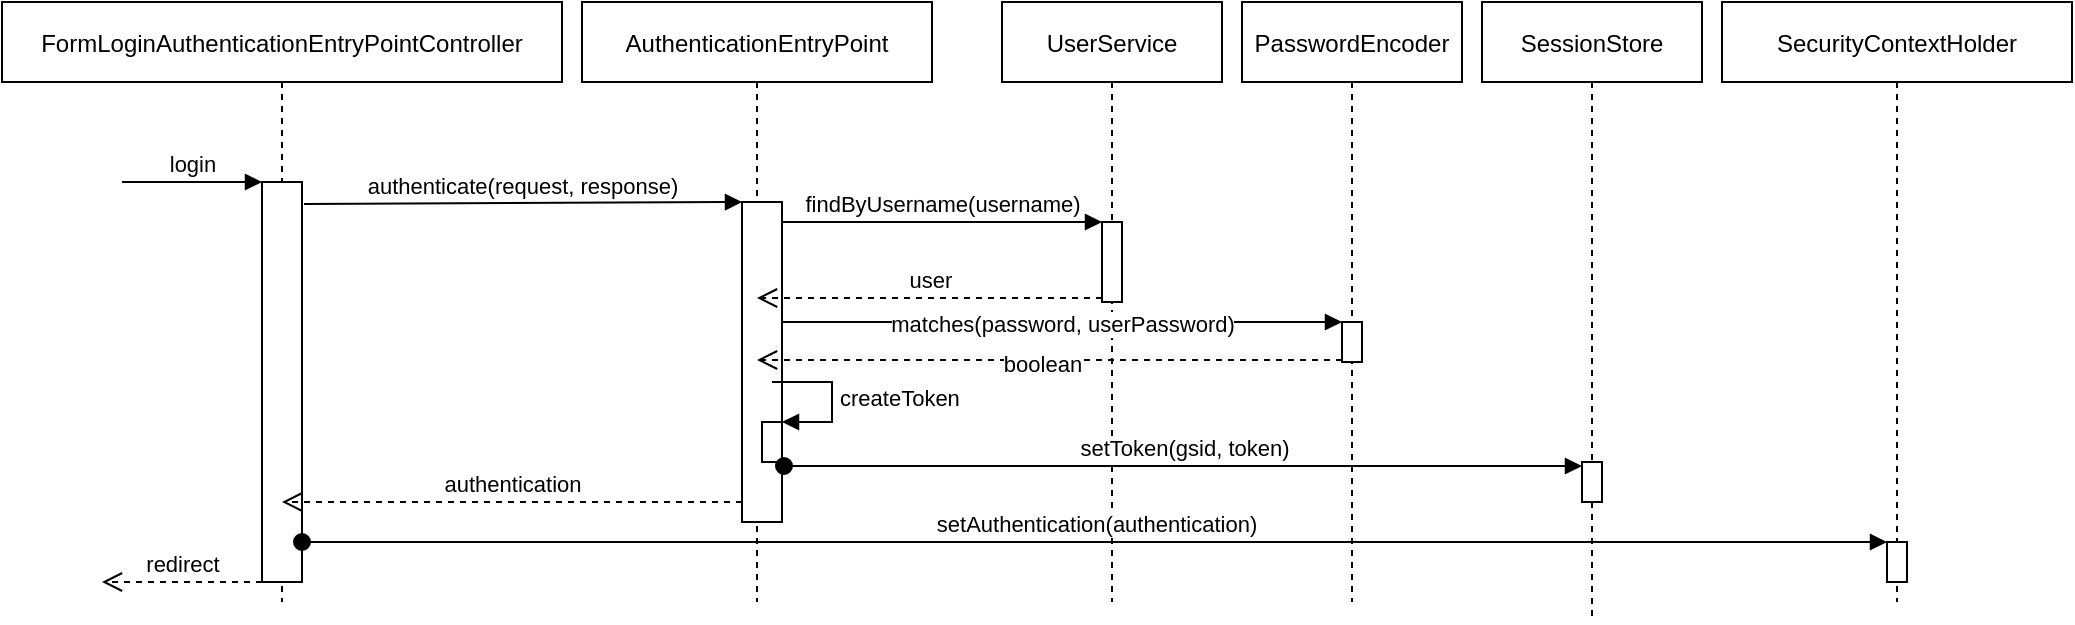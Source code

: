 <mxfile version="20.4.1" type="device"><diagram id="kgpKYQtTHZ0yAKxKKP6v" name="Page-1"><mxGraphModel dx="1378" dy="767" grid="1" gridSize="10" guides="1" tooltips="1" connect="1" arrows="1" fold="1" page="1" pageScale="1" pageWidth="850" pageHeight="1100" math="0" shadow="0"><root><mxCell id="0"/><mxCell id="1" parent="0"/><mxCell id="3nuBFxr9cyL0pnOWT2aG-1" value="FormLoginAuthenticationEntryPointController" style="shape=umlLifeline;perimeter=lifelinePerimeter;container=1;collapsible=0;recursiveResize=0;rounded=0;shadow=0;strokeWidth=1;" parent="1" vertex="1"><mxGeometry x="150" y="80" width="280" height="300" as="geometry"/></mxCell><mxCell id="LHQq8Jpf6sUIh2LhYdeX-6" value="" style="html=1;points=[];perimeter=orthogonalPerimeter;" vertex="1" parent="3nuBFxr9cyL0pnOWT2aG-1"><mxGeometry x="130" y="90" width="20" height="200" as="geometry"/></mxCell><mxCell id="LHQq8Jpf6sUIh2LhYdeX-7" value="login" style="html=1;verticalAlign=bottom;endArrow=block;entryX=0;entryY=0;rounded=0;" edge="1" target="LHQq8Jpf6sUIh2LhYdeX-6" parent="3nuBFxr9cyL0pnOWT2aG-1"><mxGeometry relative="1" as="geometry"><mxPoint x="60" y="90" as="sourcePoint"/></mxGeometry></mxCell><mxCell id="LHQq8Jpf6sUIh2LhYdeX-14" value="redirect" style="html=1;verticalAlign=bottom;endArrow=open;dashed=1;endSize=8;rounded=0;" edge="1" parent="3nuBFxr9cyL0pnOWT2aG-1"><mxGeometry relative="1" as="geometry"><mxPoint x="130" y="290" as="sourcePoint"/><mxPoint x="50" y="290" as="targetPoint"/></mxGeometry></mxCell><mxCell id="3nuBFxr9cyL0pnOWT2aG-5" value="AuthenticationEntryPoint" style="shape=umlLifeline;perimeter=lifelinePerimeter;container=1;collapsible=0;recursiveResize=0;rounded=0;shadow=0;strokeWidth=1;" parent="1" vertex="1"><mxGeometry x="440" y="80" width="175" height="300" as="geometry"/></mxCell><mxCell id="LHQq8Jpf6sUIh2LhYdeX-10" value="" style="html=1;points=[];perimeter=orthogonalPerimeter;" vertex="1" parent="3nuBFxr9cyL0pnOWT2aG-5"><mxGeometry x="80" y="100" width="20" height="160" as="geometry"/></mxCell><mxCell id="LHQq8Jpf6sUIh2LhYdeX-25" value="" style="html=1;points=[];perimeter=orthogonalPerimeter;" vertex="1" parent="3nuBFxr9cyL0pnOWT2aG-5"><mxGeometry x="90" y="210" width="10" height="20" as="geometry"/></mxCell><mxCell id="LHQq8Jpf6sUIh2LhYdeX-26" value="createToken" style="edgeStyle=orthogonalEdgeStyle;html=1;align=left;spacingLeft=2;endArrow=block;rounded=0;entryX=1;entryY=0;" edge="1" target="LHQq8Jpf6sUIh2LhYdeX-25" parent="3nuBFxr9cyL0pnOWT2aG-5"><mxGeometry relative="1" as="geometry"><mxPoint x="95" y="190" as="sourcePoint"/><Array as="points"><mxPoint x="125" y="190"/></Array></mxGeometry></mxCell><mxCell id="LHQq8Jpf6sUIh2LhYdeX-1" value="UserService" style="shape=umlLifeline;perimeter=lifelinePerimeter;container=1;collapsible=0;recursiveResize=0;rounded=0;shadow=0;strokeWidth=1;" vertex="1" parent="1"><mxGeometry x="650" y="80" width="110" height="300" as="geometry"/></mxCell><mxCell id="LHQq8Jpf6sUIh2LhYdeX-15" value="" style="html=1;points=[];perimeter=orthogonalPerimeter;" vertex="1" parent="LHQq8Jpf6sUIh2LhYdeX-1"><mxGeometry x="50" y="110" width="10" height="40" as="geometry"/></mxCell><mxCell id="LHQq8Jpf6sUIh2LhYdeX-4" value="SessionStore" style="shape=umlLifeline;perimeter=lifelinePerimeter;container=1;collapsible=0;recursiveResize=0;rounded=0;shadow=0;strokeWidth=1;" vertex="1" parent="1"><mxGeometry x="890" y="80" width="110" height="310" as="geometry"/></mxCell><mxCell id="LHQq8Jpf6sUIh2LhYdeX-27" value="" style="html=1;points=[];perimeter=orthogonalPerimeter;" vertex="1" parent="LHQq8Jpf6sUIh2LhYdeX-4"><mxGeometry x="50" y="230" width="10" height="20" as="geometry"/></mxCell><mxCell id="LHQq8Jpf6sUIh2LhYdeX-9" value="SecurityContextHolder" style="shape=umlLifeline;perimeter=lifelinePerimeter;container=1;collapsible=0;recursiveResize=0;rounded=0;shadow=0;strokeWidth=1;" vertex="1" parent="1"><mxGeometry x="1010" y="80" width="175" height="300" as="geometry"/></mxCell><mxCell id="LHQq8Jpf6sUIh2LhYdeX-29" value="" style="html=1;points=[];perimeter=orthogonalPerimeter;" vertex="1" parent="LHQq8Jpf6sUIh2LhYdeX-9"><mxGeometry x="82.5" y="270" width="10" height="20" as="geometry"/></mxCell><mxCell id="LHQq8Jpf6sUIh2LhYdeX-11" value="authenticate(request, response)" style="html=1;verticalAlign=bottom;endArrow=block;entryX=0;entryY=0;rounded=0;exitX=1.05;exitY=0.055;exitDx=0;exitDy=0;exitPerimeter=0;" edge="1" target="LHQq8Jpf6sUIh2LhYdeX-10" parent="1" source="LHQq8Jpf6sUIh2LhYdeX-6"><mxGeometry relative="1" as="geometry"><mxPoint x="450" y="200" as="sourcePoint"/></mxGeometry></mxCell><mxCell id="LHQq8Jpf6sUIh2LhYdeX-12" value="authentication" style="html=1;verticalAlign=bottom;endArrow=open;dashed=1;endSize=8;rounded=0;" edge="1" source="LHQq8Jpf6sUIh2LhYdeX-10" parent="1"><mxGeometry relative="1" as="geometry"><mxPoint x="290" y="330" as="targetPoint"/></mxGeometry></mxCell><mxCell id="LHQq8Jpf6sUIh2LhYdeX-16" value="findByUsername(username)" style="html=1;verticalAlign=bottom;endArrow=block;entryX=0;entryY=0;rounded=0;" edge="1" target="LHQq8Jpf6sUIh2LhYdeX-15" parent="1" source="LHQq8Jpf6sUIh2LhYdeX-10"><mxGeometry relative="1" as="geometry"><mxPoint x="610" y="180" as="sourcePoint"/></mxGeometry></mxCell><mxCell id="LHQq8Jpf6sUIh2LhYdeX-17" value="user" style="html=1;verticalAlign=bottom;endArrow=open;dashed=1;endSize=8;exitX=0;exitY=0.95;rounded=0;" edge="1" source="LHQq8Jpf6sUIh2LhYdeX-15" parent="1" target="3nuBFxr9cyL0pnOWT2aG-5"><mxGeometry relative="1" as="geometry"><mxPoint x="630" y="256" as="targetPoint"/></mxGeometry></mxCell><mxCell id="LHQq8Jpf6sUIh2LhYdeX-21" value="PasswordEncoder" style="shape=umlLifeline;perimeter=lifelinePerimeter;container=1;collapsible=0;recursiveResize=0;rounded=0;shadow=0;strokeWidth=1;" vertex="1" parent="1"><mxGeometry x="770" y="80" width="110" height="300" as="geometry"/></mxCell><mxCell id="LHQq8Jpf6sUIh2LhYdeX-22" value="" style="html=1;points=[];perimeter=orthogonalPerimeter;" vertex="1" parent="LHQq8Jpf6sUIh2LhYdeX-21"><mxGeometry x="50" y="160" width="10" height="20" as="geometry"/></mxCell><mxCell id="LHQq8Jpf6sUIh2LhYdeX-23" value="matches(password, userPassword)" style="html=1;verticalAlign=bottom;endArrow=block;entryX=0;entryY=0;rounded=0;" edge="1" target="LHQq8Jpf6sUIh2LhYdeX-22" parent="1" source="LHQq8Jpf6sUIh2LhYdeX-10"><mxGeometry y="-10" relative="1" as="geometry"><mxPoint x="750" y="240" as="sourcePoint"/><mxPoint as="offset"/></mxGeometry></mxCell><mxCell id="LHQq8Jpf6sUIh2LhYdeX-24" value="boolean" style="html=1;verticalAlign=bottom;endArrow=open;dashed=1;endSize=8;exitX=0;exitY=0.95;rounded=0;" edge="1" source="LHQq8Jpf6sUIh2LhYdeX-22" parent="1" target="3nuBFxr9cyL0pnOWT2aG-5"><mxGeometry x="0.024" y="11" relative="1" as="geometry"><mxPoint x="750" y="316" as="targetPoint"/><Array as="points"><mxPoint x="680" y="259"/></Array><mxPoint as="offset"/></mxGeometry></mxCell><mxCell id="LHQq8Jpf6sUIh2LhYdeX-28" value="setToken(gsid, token)" style="html=1;verticalAlign=bottom;startArrow=oval;endArrow=block;startSize=8;rounded=0;exitX=1.1;exitY=1.1;exitDx=0;exitDy=0;exitPerimeter=0;" edge="1" target="LHQq8Jpf6sUIh2LhYdeX-27" parent="1" source="LHQq8Jpf6sUIh2LhYdeX-25"><mxGeometry relative="1" as="geometry"><mxPoint x="920" y="310" as="sourcePoint"/></mxGeometry></mxCell><mxCell id="LHQq8Jpf6sUIh2LhYdeX-30" value="setAuthentication(authentication)" style="html=1;verticalAlign=bottom;startArrow=oval;endArrow=block;startSize=8;rounded=0;" edge="1" target="LHQq8Jpf6sUIh2LhYdeX-29" parent="1"><mxGeometry relative="1" as="geometry"><mxPoint x="300" y="350" as="sourcePoint"/></mxGeometry></mxCell></root></mxGraphModel></diagram></mxfile>